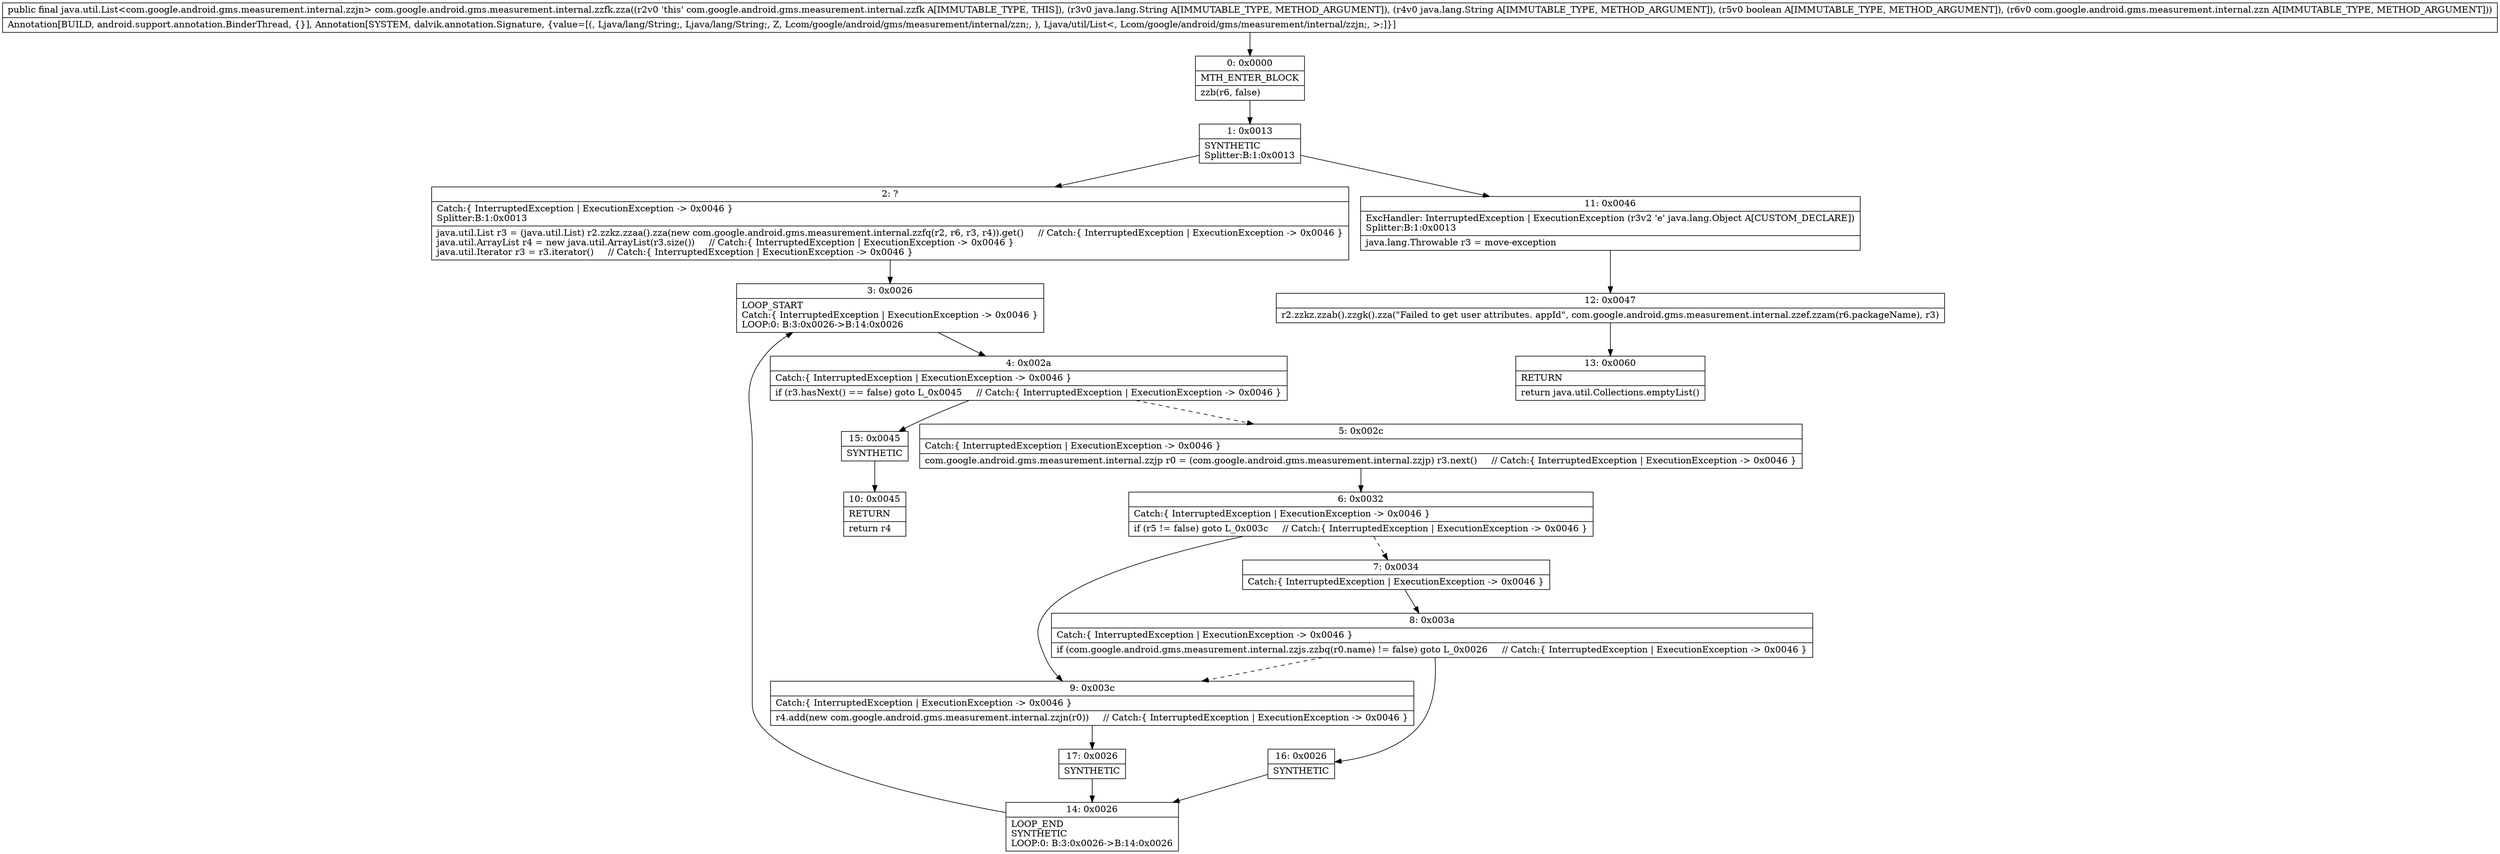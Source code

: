 digraph "CFG forcom.google.android.gms.measurement.internal.zzfk.zza(Ljava\/lang\/String;Ljava\/lang\/String;ZLcom\/google\/android\/gms\/measurement\/internal\/zzn;)Ljava\/util\/List;" {
Node_0 [shape=record,label="{0\:\ 0x0000|MTH_ENTER_BLOCK\l|zzb(r6, false)\l}"];
Node_1 [shape=record,label="{1\:\ 0x0013|SYNTHETIC\lSplitter:B:1:0x0013\l}"];
Node_2 [shape=record,label="{2\:\ ?|Catch:\{ InterruptedException \| ExecutionException \-\> 0x0046 \}\lSplitter:B:1:0x0013\l|java.util.List r3 = (java.util.List) r2.zzkz.zzaa().zza(new com.google.android.gms.measurement.internal.zzfq(r2, r6, r3, r4)).get()     \/\/ Catch:\{ InterruptedException \| ExecutionException \-\> 0x0046 \}\ljava.util.ArrayList r4 = new java.util.ArrayList(r3.size())     \/\/ Catch:\{ InterruptedException \| ExecutionException \-\> 0x0046 \}\ljava.util.Iterator r3 = r3.iterator()     \/\/ Catch:\{ InterruptedException \| ExecutionException \-\> 0x0046 \}\l}"];
Node_3 [shape=record,label="{3\:\ 0x0026|LOOP_START\lCatch:\{ InterruptedException \| ExecutionException \-\> 0x0046 \}\lLOOP:0: B:3:0x0026\-\>B:14:0x0026\l}"];
Node_4 [shape=record,label="{4\:\ 0x002a|Catch:\{ InterruptedException \| ExecutionException \-\> 0x0046 \}\l|if (r3.hasNext() == false) goto L_0x0045     \/\/ Catch:\{ InterruptedException \| ExecutionException \-\> 0x0046 \}\l}"];
Node_5 [shape=record,label="{5\:\ 0x002c|Catch:\{ InterruptedException \| ExecutionException \-\> 0x0046 \}\l|com.google.android.gms.measurement.internal.zzjp r0 = (com.google.android.gms.measurement.internal.zzjp) r3.next()     \/\/ Catch:\{ InterruptedException \| ExecutionException \-\> 0x0046 \}\l}"];
Node_6 [shape=record,label="{6\:\ 0x0032|Catch:\{ InterruptedException \| ExecutionException \-\> 0x0046 \}\l|if (r5 != false) goto L_0x003c     \/\/ Catch:\{ InterruptedException \| ExecutionException \-\> 0x0046 \}\l}"];
Node_7 [shape=record,label="{7\:\ 0x0034|Catch:\{ InterruptedException \| ExecutionException \-\> 0x0046 \}\l}"];
Node_8 [shape=record,label="{8\:\ 0x003a|Catch:\{ InterruptedException \| ExecutionException \-\> 0x0046 \}\l|if (com.google.android.gms.measurement.internal.zzjs.zzbq(r0.name) != false) goto L_0x0026     \/\/ Catch:\{ InterruptedException \| ExecutionException \-\> 0x0046 \}\l}"];
Node_9 [shape=record,label="{9\:\ 0x003c|Catch:\{ InterruptedException \| ExecutionException \-\> 0x0046 \}\l|r4.add(new com.google.android.gms.measurement.internal.zzjn(r0))     \/\/ Catch:\{ InterruptedException \| ExecutionException \-\> 0x0046 \}\l}"];
Node_10 [shape=record,label="{10\:\ 0x0045|RETURN\l|return r4\l}"];
Node_11 [shape=record,label="{11\:\ 0x0046|ExcHandler: InterruptedException \| ExecutionException (r3v2 'e' java.lang.Object A[CUSTOM_DECLARE])\lSplitter:B:1:0x0013\l|java.lang.Throwable r3 = move\-exception\l}"];
Node_12 [shape=record,label="{12\:\ 0x0047|r2.zzkz.zzab().zzgk().zza(\"Failed to get user attributes. appId\", com.google.android.gms.measurement.internal.zzef.zzam(r6.packageName), r3)\l}"];
Node_13 [shape=record,label="{13\:\ 0x0060|RETURN\l|return java.util.Collections.emptyList()\l}"];
Node_14 [shape=record,label="{14\:\ 0x0026|LOOP_END\lSYNTHETIC\lLOOP:0: B:3:0x0026\-\>B:14:0x0026\l}"];
Node_15 [shape=record,label="{15\:\ 0x0045|SYNTHETIC\l}"];
Node_16 [shape=record,label="{16\:\ 0x0026|SYNTHETIC\l}"];
Node_17 [shape=record,label="{17\:\ 0x0026|SYNTHETIC\l}"];
MethodNode[shape=record,label="{public final java.util.List\<com.google.android.gms.measurement.internal.zzjn\> com.google.android.gms.measurement.internal.zzfk.zza((r2v0 'this' com.google.android.gms.measurement.internal.zzfk A[IMMUTABLE_TYPE, THIS]), (r3v0 java.lang.String A[IMMUTABLE_TYPE, METHOD_ARGUMENT]), (r4v0 java.lang.String A[IMMUTABLE_TYPE, METHOD_ARGUMENT]), (r5v0 boolean A[IMMUTABLE_TYPE, METHOD_ARGUMENT]), (r6v0 com.google.android.gms.measurement.internal.zzn A[IMMUTABLE_TYPE, METHOD_ARGUMENT]))  | Annotation[BUILD, android.support.annotation.BinderThread, \{\}], Annotation[SYSTEM, dalvik.annotation.Signature, \{value=[(, Ljava\/lang\/String;, Ljava\/lang\/String;, Z, Lcom\/google\/android\/gms\/measurement\/internal\/zzn;, ), Ljava\/util\/List\<, Lcom\/google\/android\/gms\/measurement\/internal\/zzjn;, \>;]\}]\l}"];
MethodNode -> Node_0;
Node_0 -> Node_1;
Node_1 -> Node_2;
Node_1 -> Node_11;
Node_2 -> Node_3;
Node_3 -> Node_4;
Node_4 -> Node_5[style=dashed];
Node_4 -> Node_15;
Node_5 -> Node_6;
Node_6 -> Node_7[style=dashed];
Node_6 -> Node_9;
Node_7 -> Node_8;
Node_8 -> Node_9[style=dashed];
Node_8 -> Node_16;
Node_9 -> Node_17;
Node_11 -> Node_12;
Node_12 -> Node_13;
Node_14 -> Node_3;
Node_15 -> Node_10;
Node_16 -> Node_14;
Node_17 -> Node_14;
}

